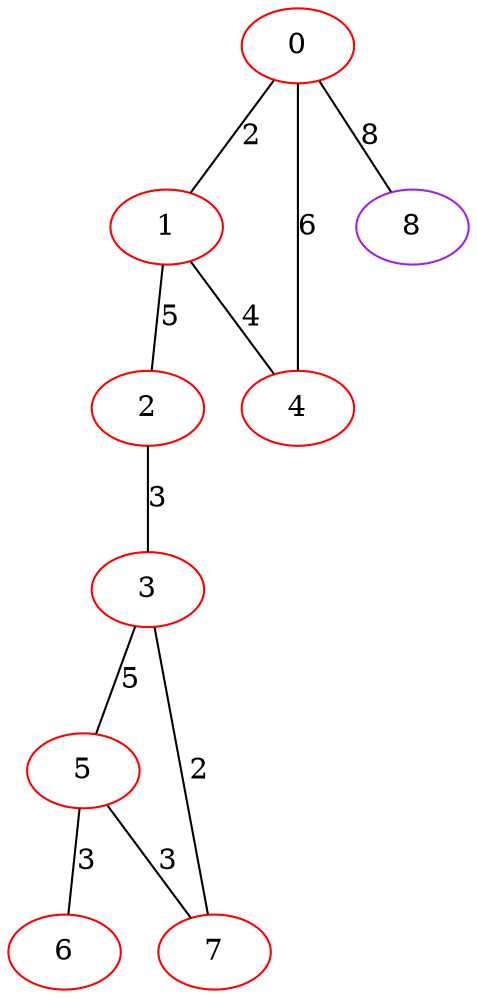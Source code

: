 graph "" {
0 [color=red, weight=1];
1 [color=red, weight=1];
2 [color=red, weight=1];
3 [color=red, weight=1];
4 [color=red, weight=1];
5 [color=red, weight=1];
6 [color=red, weight=1];
7 [color=red, weight=1];
8 [color=purple, weight=4];
0 -- 8  [key=0, label=8];
0 -- 1  [key=0, label=2];
0 -- 4  [key=0, label=6];
1 -- 2  [key=0, label=5];
1 -- 4  [key=0, label=4];
2 -- 3  [key=0, label=3];
3 -- 5  [key=0, label=5];
3 -- 7  [key=0, label=2];
5 -- 6  [key=0, label=3];
5 -- 7  [key=0, label=3];
}
